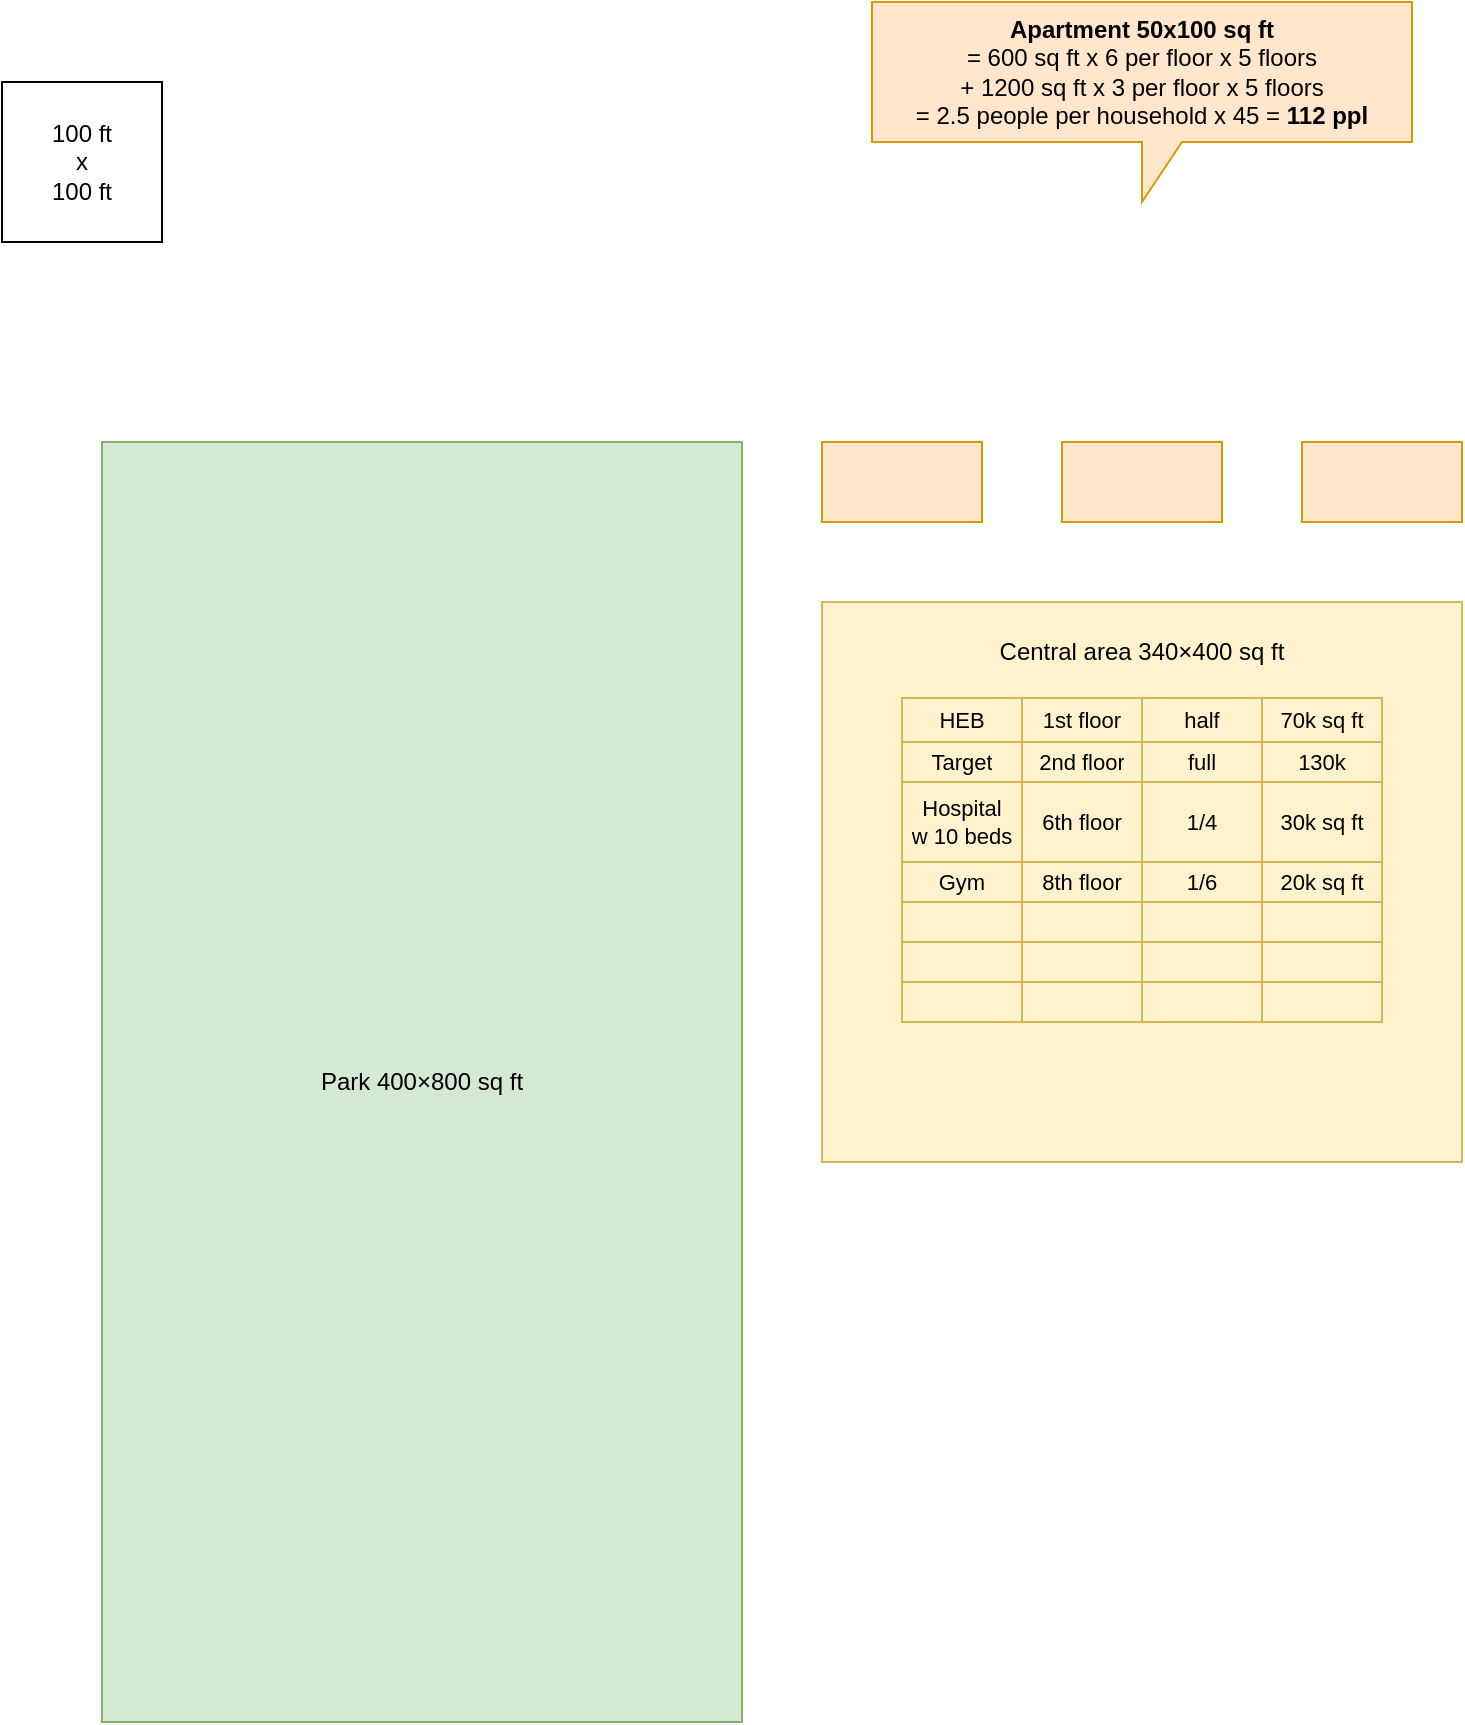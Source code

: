 <mxfile version="22.1.3" type="device">
  <diagram name="Page-1" id="zNQPjltQWeBeclRM8Xwi">
    <mxGraphModel dx="1306" dy="801" grid="1" gridSize="10" guides="1" tooltips="1" connect="1" arrows="1" fold="1" page="1" pageScale="1" pageWidth="850" pageHeight="1100" math="0" shadow="0">
      <root>
        <mxCell id="0" />
        <mxCell id="1" parent="0" />
        <mxCell id="XqFeGkBjHnRNmWFXuL38-4" value="100 ft&lt;br&gt;x&lt;br&gt;100 ft" style="whiteSpace=wrap;html=1;aspect=fixed;" vertex="1" parent="1">
          <mxGeometry x="60" y="80" width="80" height="80" as="geometry" />
        </mxCell>
        <mxCell id="XqFeGkBjHnRNmWFXuL38-5" value="" style="rounded=0;whiteSpace=wrap;html=1;fillColor=#ffe6cc;strokeColor=#d79b00;" vertex="1" parent="1">
          <mxGeometry x="470" y="260" width="80" height="40" as="geometry" />
        </mxCell>
        <mxCell id="XqFeGkBjHnRNmWFXuL38-8" value="&lt;b&gt;Apartment 50x100 sq ft&lt;br&gt;&lt;/b&gt;= 600 sq ft x 6 per floor x 5 floors&lt;br&gt;+ 1200 sq ft x 3 per floor x 5 floors&lt;br&gt;= 2.5 people per household x 45 = &lt;b&gt;112 ppl&lt;/b&gt;" style="shape=callout;whiteSpace=wrap;html=1;perimeter=calloutPerimeter;fillColor=#ffe6cc;strokeColor=#d79b00;" vertex="1" parent="1">
          <mxGeometry x="495" y="40" width="270" height="100" as="geometry" />
        </mxCell>
        <mxCell id="XqFeGkBjHnRNmWFXuL38-10" value="" style="rounded=0;whiteSpace=wrap;html=1;fillColor=#ffe6cc;strokeColor=#d79b00;" vertex="1" parent="1">
          <mxGeometry x="590" y="260" width="80" height="40" as="geometry" />
        </mxCell>
        <mxCell id="XqFeGkBjHnRNmWFXuL38-11" value="" style="rounded=0;whiteSpace=wrap;html=1;fillColor=#ffe6cc;strokeColor=#d79b00;" vertex="1" parent="1">
          <mxGeometry x="710" y="260" width="80" height="40" as="geometry" />
        </mxCell>
        <mxCell id="XqFeGkBjHnRNmWFXuL38-58" value="" style="group" vertex="1" connectable="0" parent="1">
          <mxGeometry x="470" y="340" width="320" height="280" as="geometry" />
        </mxCell>
        <mxCell id="XqFeGkBjHnRNmWFXuL38-13" value="Central area 340×400 sq ft&lt;br&gt;&lt;br&gt;&lt;br&gt;&lt;br&gt;&lt;br&gt;&lt;br&gt;&lt;br&gt;&lt;br&gt;&lt;br&gt;&lt;br&gt;&lt;br&gt;&lt;br&gt;&lt;br&gt;&lt;br&gt;&lt;br&gt;&lt;br&gt;&lt;br&gt;" style="rounded=0;whiteSpace=wrap;html=1;imageWidth=72;fillColor=#fff2cc;strokeColor=#d6b656;" vertex="1" parent="XqFeGkBjHnRNmWFXuL38-58">
          <mxGeometry width="320" height="280" as="geometry" />
        </mxCell>
        <mxCell id="XqFeGkBjHnRNmWFXuL38-22" value="" style="shape=table;startSize=0;container=1;collapsible=0;childLayout=tableLayout;fontSize=16;fillColor=#fff2cc;strokeColor=#d6b656;" vertex="1" parent="XqFeGkBjHnRNmWFXuL38-58">
          <mxGeometry x="40" y="48" width="240" height="162" as="geometry" />
        </mxCell>
        <mxCell id="XqFeGkBjHnRNmWFXuL38-23" value="" style="shape=tableRow;horizontal=0;startSize=0;swimlaneHead=0;swimlaneBody=0;strokeColor=inherit;top=0;left=0;bottom=0;right=0;collapsible=0;dropTarget=0;fillColor=none;points=[[0,0.5],[1,0.5]];portConstraint=eastwest;fontSize=16;" vertex="1" parent="XqFeGkBjHnRNmWFXuL38-22">
          <mxGeometry width="240" height="22" as="geometry" />
        </mxCell>
        <mxCell id="XqFeGkBjHnRNmWFXuL38-24" value="HEB" style="shape=partialRectangle;html=1;whiteSpace=wrap;connectable=0;strokeColor=inherit;overflow=hidden;fillColor=none;top=0;left=0;bottom=0;right=0;pointerEvents=1;fontSize=11;" vertex="1" parent="XqFeGkBjHnRNmWFXuL38-23">
          <mxGeometry width="60" height="22" as="geometry">
            <mxRectangle width="60" height="22" as="alternateBounds" />
          </mxGeometry>
        </mxCell>
        <mxCell id="XqFeGkBjHnRNmWFXuL38-25" value="1st floor" style="shape=partialRectangle;html=1;whiteSpace=wrap;connectable=0;strokeColor=inherit;overflow=hidden;fillColor=none;top=0;left=0;bottom=0;right=0;pointerEvents=1;fontSize=11;" vertex="1" parent="XqFeGkBjHnRNmWFXuL38-23">
          <mxGeometry x="60" width="60" height="22" as="geometry">
            <mxRectangle width="60" height="22" as="alternateBounds" />
          </mxGeometry>
        </mxCell>
        <mxCell id="XqFeGkBjHnRNmWFXuL38-26" value="half" style="shape=partialRectangle;html=1;whiteSpace=wrap;connectable=0;strokeColor=inherit;overflow=hidden;fillColor=none;top=0;left=0;bottom=0;right=0;pointerEvents=1;fontSize=11;" vertex="1" parent="XqFeGkBjHnRNmWFXuL38-23">
          <mxGeometry x="120" width="60" height="22" as="geometry">
            <mxRectangle width="60" height="22" as="alternateBounds" />
          </mxGeometry>
        </mxCell>
        <mxCell id="XqFeGkBjHnRNmWFXuL38-35" value="70k sq ft" style="shape=partialRectangle;html=1;whiteSpace=wrap;connectable=0;strokeColor=inherit;overflow=hidden;fillColor=none;top=0;left=0;bottom=0;right=0;pointerEvents=1;fontSize=11;" vertex="1" parent="XqFeGkBjHnRNmWFXuL38-23">
          <mxGeometry x="180" width="60" height="22" as="geometry">
            <mxRectangle width="60" height="22" as="alternateBounds" />
          </mxGeometry>
        </mxCell>
        <mxCell id="XqFeGkBjHnRNmWFXuL38-27" value="" style="shape=tableRow;horizontal=0;startSize=0;swimlaneHead=0;swimlaneBody=0;strokeColor=inherit;top=0;left=0;bottom=0;right=0;collapsible=0;dropTarget=0;fillColor=none;points=[[0,0.5],[1,0.5]];portConstraint=eastwest;fontSize=16;" vertex="1" parent="XqFeGkBjHnRNmWFXuL38-22">
          <mxGeometry y="22" width="240" height="20" as="geometry" />
        </mxCell>
        <mxCell id="XqFeGkBjHnRNmWFXuL38-28" value="Target" style="shape=partialRectangle;html=1;whiteSpace=wrap;connectable=0;strokeColor=inherit;overflow=hidden;fillColor=none;top=0;left=0;bottom=0;right=0;pointerEvents=1;fontSize=11;" vertex="1" parent="XqFeGkBjHnRNmWFXuL38-27">
          <mxGeometry width="60" height="20" as="geometry">
            <mxRectangle width="60" height="20" as="alternateBounds" />
          </mxGeometry>
        </mxCell>
        <mxCell id="XqFeGkBjHnRNmWFXuL38-29" value="2nd floor" style="shape=partialRectangle;html=1;whiteSpace=wrap;connectable=0;strokeColor=inherit;overflow=hidden;fillColor=none;top=0;left=0;bottom=0;right=0;pointerEvents=1;fontSize=11;" vertex="1" parent="XqFeGkBjHnRNmWFXuL38-27">
          <mxGeometry x="60" width="60" height="20" as="geometry">
            <mxRectangle width="60" height="20" as="alternateBounds" />
          </mxGeometry>
        </mxCell>
        <mxCell id="XqFeGkBjHnRNmWFXuL38-30" value="full" style="shape=partialRectangle;html=1;whiteSpace=wrap;connectable=0;strokeColor=inherit;overflow=hidden;fillColor=none;top=0;left=0;bottom=0;right=0;pointerEvents=1;fontSize=11;" vertex="1" parent="XqFeGkBjHnRNmWFXuL38-27">
          <mxGeometry x="120" width="60" height="20" as="geometry">
            <mxRectangle width="60" height="20" as="alternateBounds" />
          </mxGeometry>
        </mxCell>
        <mxCell id="XqFeGkBjHnRNmWFXuL38-36" value="130k" style="shape=partialRectangle;html=1;whiteSpace=wrap;connectable=0;strokeColor=inherit;overflow=hidden;fillColor=none;top=0;left=0;bottom=0;right=0;pointerEvents=1;fontSize=11;" vertex="1" parent="XqFeGkBjHnRNmWFXuL38-27">
          <mxGeometry x="180" width="60" height="20" as="geometry">
            <mxRectangle width="60" height="20" as="alternateBounds" />
          </mxGeometry>
        </mxCell>
        <mxCell id="XqFeGkBjHnRNmWFXuL38-31" value="" style="shape=tableRow;horizontal=0;startSize=0;swimlaneHead=0;swimlaneBody=0;strokeColor=inherit;top=0;left=0;bottom=0;right=0;collapsible=0;dropTarget=0;fillColor=none;points=[[0,0.5],[1,0.5]];portConstraint=eastwest;fontSize=16;" vertex="1" parent="XqFeGkBjHnRNmWFXuL38-22">
          <mxGeometry y="42" width="240" height="40" as="geometry" />
        </mxCell>
        <mxCell id="XqFeGkBjHnRNmWFXuL38-32" value="Hospital&lt;br&gt;w 10 beds" style="shape=partialRectangle;html=1;whiteSpace=wrap;connectable=0;strokeColor=inherit;overflow=hidden;fillColor=none;top=0;left=0;bottom=0;right=0;pointerEvents=1;fontSize=11;" vertex="1" parent="XqFeGkBjHnRNmWFXuL38-31">
          <mxGeometry width="60" height="40" as="geometry">
            <mxRectangle width="60" height="40" as="alternateBounds" />
          </mxGeometry>
        </mxCell>
        <mxCell id="XqFeGkBjHnRNmWFXuL38-33" value="6th floor" style="shape=partialRectangle;html=1;whiteSpace=wrap;connectable=0;strokeColor=inherit;overflow=hidden;fillColor=none;top=0;left=0;bottom=0;right=0;pointerEvents=1;fontSize=11;" vertex="1" parent="XqFeGkBjHnRNmWFXuL38-31">
          <mxGeometry x="60" width="60" height="40" as="geometry">
            <mxRectangle width="60" height="40" as="alternateBounds" />
          </mxGeometry>
        </mxCell>
        <mxCell id="XqFeGkBjHnRNmWFXuL38-34" value="1/4" style="shape=partialRectangle;html=1;whiteSpace=wrap;connectable=0;strokeColor=inherit;overflow=hidden;fillColor=none;top=0;left=0;bottom=0;right=0;pointerEvents=1;fontSize=11;" vertex="1" parent="XqFeGkBjHnRNmWFXuL38-31">
          <mxGeometry x="120" width="60" height="40" as="geometry">
            <mxRectangle width="60" height="40" as="alternateBounds" />
          </mxGeometry>
        </mxCell>
        <mxCell id="XqFeGkBjHnRNmWFXuL38-37" value="30k sq ft" style="shape=partialRectangle;html=1;whiteSpace=wrap;connectable=0;strokeColor=inherit;overflow=hidden;fillColor=none;top=0;left=0;bottom=0;right=0;pointerEvents=1;fontSize=11;" vertex="1" parent="XqFeGkBjHnRNmWFXuL38-31">
          <mxGeometry x="180" width="60" height="40" as="geometry">
            <mxRectangle width="60" height="40" as="alternateBounds" />
          </mxGeometry>
        </mxCell>
        <mxCell id="XqFeGkBjHnRNmWFXuL38-53" style="shape=tableRow;horizontal=0;startSize=0;swimlaneHead=0;swimlaneBody=0;strokeColor=inherit;top=0;left=0;bottom=0;right=0;collapsible=0;dropTarget=0;fillColor=none;points=[[0,0.5],[1,0.5]];portConstraint=eastwest;fontSize=16;" vertex="1" parent="XqFeGkBjHnRNmWFXuL38-22">
          <mxGeometry y="82" width="240" height="20" as="geometry" />
        </mxCell>
        <mxCell id="XqFeGkBjHnRNmWFXuL38-54" value="Gym" style="shape=partialRectangle;html=1;whiteSpace=wrap;connectable=0;strokeColor=inherit;overflow=hidden;fillColor=none;top=0;left=0;bottom=0;right=0;pointerEvents=1;fontSize=11;" vertex="1" parent="XqFeGkBjHnRNmWFXuL38-53">
          <mxGeometry width="60" height="20" as="geometry">
            <mxRectangle width="60" height="20" as="alternateBounds" />
          </mxGeometry>
        </mxCell>
        <mxCell id="XqFeGkBjHnRNmWFXuL38-55" value="8th floor" style="shape=partialRectangle;html=1;whiteSpace=wrap;connectable=0;strokeColor=inherit;overflow=hidden;fillColor=none;top=0;left=0;bottom=0;right=0;pointerEvents=1;fontSize=11;" vertex="1" parent="XqFeGkBjHnRNmWFXuL38-53">
          <mxGeometry x="60" width="60" height="20" as="geometry">
            <mxRectangle width="60" height="20" as="alternateBounds" />
          </mxGeometry>
        </mxCell>
        <mxCell id="XqFeGkBjHnRNmWFXuL38-56" value="1/6" style="shape=partialRectangle;html=1;whiteSpace=wrap;connectable=0;strokeColor=inherit;overflow=hidden;fillColor=none;top=0;left=0;bottom=0;right=0;pointerEvents=1;fontSize=11;" vertex="1" parent="XqFeGkBjHnRNmWFXuL38-53">
          <mxGeometry x="120" width="60" height="20" as="geometry">
            <mxRectangle width="60" height="20" as="alternateBounds" />
          </mxGeometry>
        </mxCell>
        <mxCell id="XqFeGkBjHnRNmWFXuL38-57" value="20k sq ft" style="shape=partialRectangle;html=1;whiteSpace=wrap;connectable=0;strokeColor=inherit;overflow=hidden;fillColor=none;top=0;left=0;bottom=0;right=0;pointerEvents=1;fontSize=11;" vertex="1" parent="XqFeGkBjHnRNmWFXuL38-53">
          <mxGeometry x="180" width="60" height="20" as="geometry">
            <mxRectangle width="60" height="20" as="alternateBounds" />
          </mxGeometry>
        </mxCell>
        <mxCell id="XqFeGkBjHnRNmWFXuL38-48" style="shape=tableRow;horizontal=0;startSize=0;swimlaneHead=0;swimlaneBody=0;strokeColor=inherit;top=0;left=0;bottom=0;right=0;collapsible=0;dropTarget=0;fillColor=none;points=[[0,0.5],[1,0.5]];portConstraint=eastwest;fontSize=16;" vertex="1" parent="XqFeGkBjHnRNmWFXuL38-22">
          <mxGeometry y="102" width="240" height="20" as="geometry" />
        </mxCell>
        <mxCell id="XqFeGkBjHnRNmWFXuL38-49" style="shape=partialRectangle;html=1;whiteSpace=wrap;connectable=0;strokeColor=inherit;overflow=hidden;fillColor=none;top=0;left=0;bottom=0;right=0;pointerEvents=1;fontSize=11;" vertex="1" parent="XqFeGkBjHnRNmWFXuL38-48">
          <mxGeometry width="60" height="20" as="geometry">
            <mxRectangle width="60" height="20" as="alternateBounds" />
          </mxGeometry>
        </mxCell>
        <mxCell id="XqFeGkBjHnRNmWFXuL38-50" style="shape=partialRectangle;html=1;whiteSpace=wrap;connectable=0;strokeColor=inherit;overflow=hidden;fillColor=none;top=0;left=0;bottom=0;right=0;pointerEvents=1;fontSize=11;" vertex="1" parent="XqFeGkBjHnRNmWFXuL38-48">
          <mxGeometry x="60" width="60" height="20" as="geometry">
            <mxRectangle width="60" height="20" as="alternateBounds" />
          </mxGeometry>
        </mxCell>
        <mxCell id="XqFeGkBjHnRNmWFXuL38-51" style="shape=partialRectangle;html=1;whiteSpace=wrap;connectable=0;strokeColor=inherit;overflow=hidden;fillColor=none;top=0;left=0;bottom=0;right=0;pointerEvents=1;fontSize=11;" vertex="1" parent="XqFeGkBjHnRNmWFXuL38-48">
          <mxGeometry x="120" width="60" height="20" as="geometry">
            <mxRectangle width="60" height="20" as="alternateBounds" />
          </mxGeometry>
        </mxCell>
        <mxCell id="XqFeGkBjHnRNmWFXuL38-52" style="shape=partialRectangle;html=1;whiteSpace=wrap;connectable=0;strokeColor=inherit;overflow=hidden;fillColor=none;top=0;left=0;bottom=0;right=0;pointerEvents=1;fontSize=11;" vertex="1" parent="XqFeGkBjHnRNmWFXuL38-48">
          <mxGeometry x="180" width="60" height="20" as="geometry">
            <mxRectangle width="60" height="20" as="alternateBounds" />
          </mxGeometry>
        </mxCell>
        <mxCell id="XqFeGkBjHnRNmWFXuL38-43" style="shape=tableRow;horizontal=0;startSize=0;swimlaneHead=0;swimlaneBody=0;strokeColor=inherit;top=0;left=0;bottom=0;right=0;collapsible=0;dropTarget=0;fillColor=none;points=[[0,0.5],[1,0.5]];portConstraint=eastwest;fontSize=16;" vertex="1" parent="XqFeGkBjHnRNmWFXuL38-22">
          <mxGeometry y="122" width="240" height="20" as="geometry" />
        </mxCell>
        <mxCell id="XqFeGkBjHnRNmWFXuL38-44" style="shape=partialRectangle;html=1;whiteSpace=wrap;connectable=0;strokeColor=inherit;overflow=hidden;fillColor=none;top=0;left=0;bottom=0;right=0;pointerEvents=1;fontSize=11;" vertex="1" parent="XqFeGkBjHnRNmWFXuL38-43">
          <mxGeometry width="60" height="20" as="geometry">
            <mxRectangle width="60" height="20" as="alternateBounds" />
          </mxGeometry>
        </mxCell>
        <mxCell id="XqFeGkBjHnRNmWFXuL38-45" style="shape=partialRectangle;html=1;whiteSpace=wrap;connectable=0;strokeColor=inherit;overflow=hidden;fillColor=none;top=0;left=0;bottom=0;right=0;pointerEvents=1;fontSize=11;" vertex="1" parent="XqFeGkBjHnRNmWFXuL38-43">
          <mxGeometry x="60" width="60" height="20" as="geometry">
            <mxRectangle width="60" height="20" as="alternateBounds" />
          </mxGeometry>
        </mxCell>
        <mxCell id="XqFeGkBjHnRNmWFXuL38-46" style="shape=partialRectangle;html=1;whiteSpace=wrap;connectable=0;strokeColor=inherit;overflow=hidden;fillColor=none;top=0;left=0;bottom=0;right=0;pointerEvents=1;fontSize=11;" vertex="1" parent="XqFeGkBjHnRNmWFXuL38-43">
          <mxGeometry x="120" width="60" height="20" as="geometry">
            <mxRectangle width="60" height="20" as="alternateBounds" />
          </mxGeometry>
        </mxCell>
        <mxCell id="XqFeGkBjHnRNmWFXuL38-47" style="shape=partialRectangle;html=1;whiteSpace=wrap;connectable=0;strokeColor=inherit;overflow=hidden;fillColor=none;top=0;left=0;bottom=0;right=0;pointerEvents=1;fontSize=11;" vertex="1" parent="XqFeGkBjHnRNmWFXuL38-43">
          <mxGeometry x="180" width="60" height="20" as="geometry">
            <mxRectangle width="60" height="20" as="alternateBounds" />
          </mxGeometry>
        </mxCell>
        <mxCell id="XqFeGkBjHnRNmWFXuL38-38" style="shape=tableRow;horizontal=0;startSize=0;swimlaneHead=0;swimlaneBody=0;strokeColor=inherit;top=0;left=0;bottom=0;right=0;collapsible=0;dropTarget=0;fillColor=none;points=[[0,0.5],[1,0.5]];portConstraint=eastwest;fontSize=16;" vertex="1" parent="XqFeGkBjHnRNmWFXuL38-22">
          <mxGeometry y="142" width="240" height="20" as="geometry" />
        </mxCell>
        <mxCell id="XqFeGkBjHnRNmWFXuL38-39" style="shape=partialRectangle;html=1;whiteSpace=wrap;connectable=0;strokeColor=inherit;overflow=hidden;fillColor=none;top=0;left=0;bottom=0;right=0;pointerEvents=1;fontSize=11;" vertex="1" parent="XqFeGkBjHnRNmWFXuL38-38">
          <mxGeometry width="60" height="20" as="geometry">
            <mxRectangle width="60" height="20" as="alternateBounds" />
          </mxGeometry>
        </mxCell>
        <mxCell id="XqFeGkBjHnRNmWFXuL38-40" style="shape=partialRectangle;html=1;whiteSpace=wrap;connectable=0;strokeColor=inherit;overflow=hidden;fillColor=none;top=0;left=0;bottom=0;right=0;pointerEvents=1;fontSize=11;" vertex="1" parent="XqFeGkBjHnRNmWFXuL38-38">
          <mxGeometry x="60" width="60" height="20" as="geometry">
            <mxRectangle width="60" height="20" as="alternateBounds" />
          </mxGeometry>
        </mxCell>
        <mxCell id="XqFeGkBjHnRNmWFXuL38-41" style="shape=partialRectangle;html=1;whiteSpace=wrap;connectable=0;strokeColor=inherit;overflow=hidden;fillColor=none;top=0;left=0;bottom=0;right=0;pointerEvents=1;fontSize=11;" vertex="1" parent="XqFeGkBjHnRNmWFXuL38-38">
          <mxGeometry x="120" width="60" height="20" as="geometry">
            <mxRectangle width="60" height="20" as="alternateBounds" />
          </mxGeometry>
        </mxCell>
        <mxCell id="XqFeGkBjHnRNmWFXuL38-42" style="shape=partialRectangle;html=1;whiteSpace=wrap;connectable=0;strokeColor=inherit;overflow=hidden;fillColor=none;top=0;left=0;bottom=0;right=0;pointerEvents=1;fontSize=11;" vertex="1" parent="XqFeGkBjHnRNmWFXuL38-38">
          <mxGeometry x="180" width="60" height="20" as="geometry">
            <mxRectangle width="60" height="20" as="alternateBounds" />
          </mxGeometry>
        </mxCell>
        <mxCell id="XqFeGkBjHnRNmWFXuL38-61" value="Park 400×800 sq ft" style="rounded=0;whiteSpace=wrap;html=1;fillColor=#d5e8d4;strokeColor=#82b366;" vertex="1" parent="1">
          <mxGeometry x="110" y="260" width="320" height="640" as="geometry" />
        </mxCell>
      </root>
    </mxGraphModel>
  </diagram>
</mxfile>
